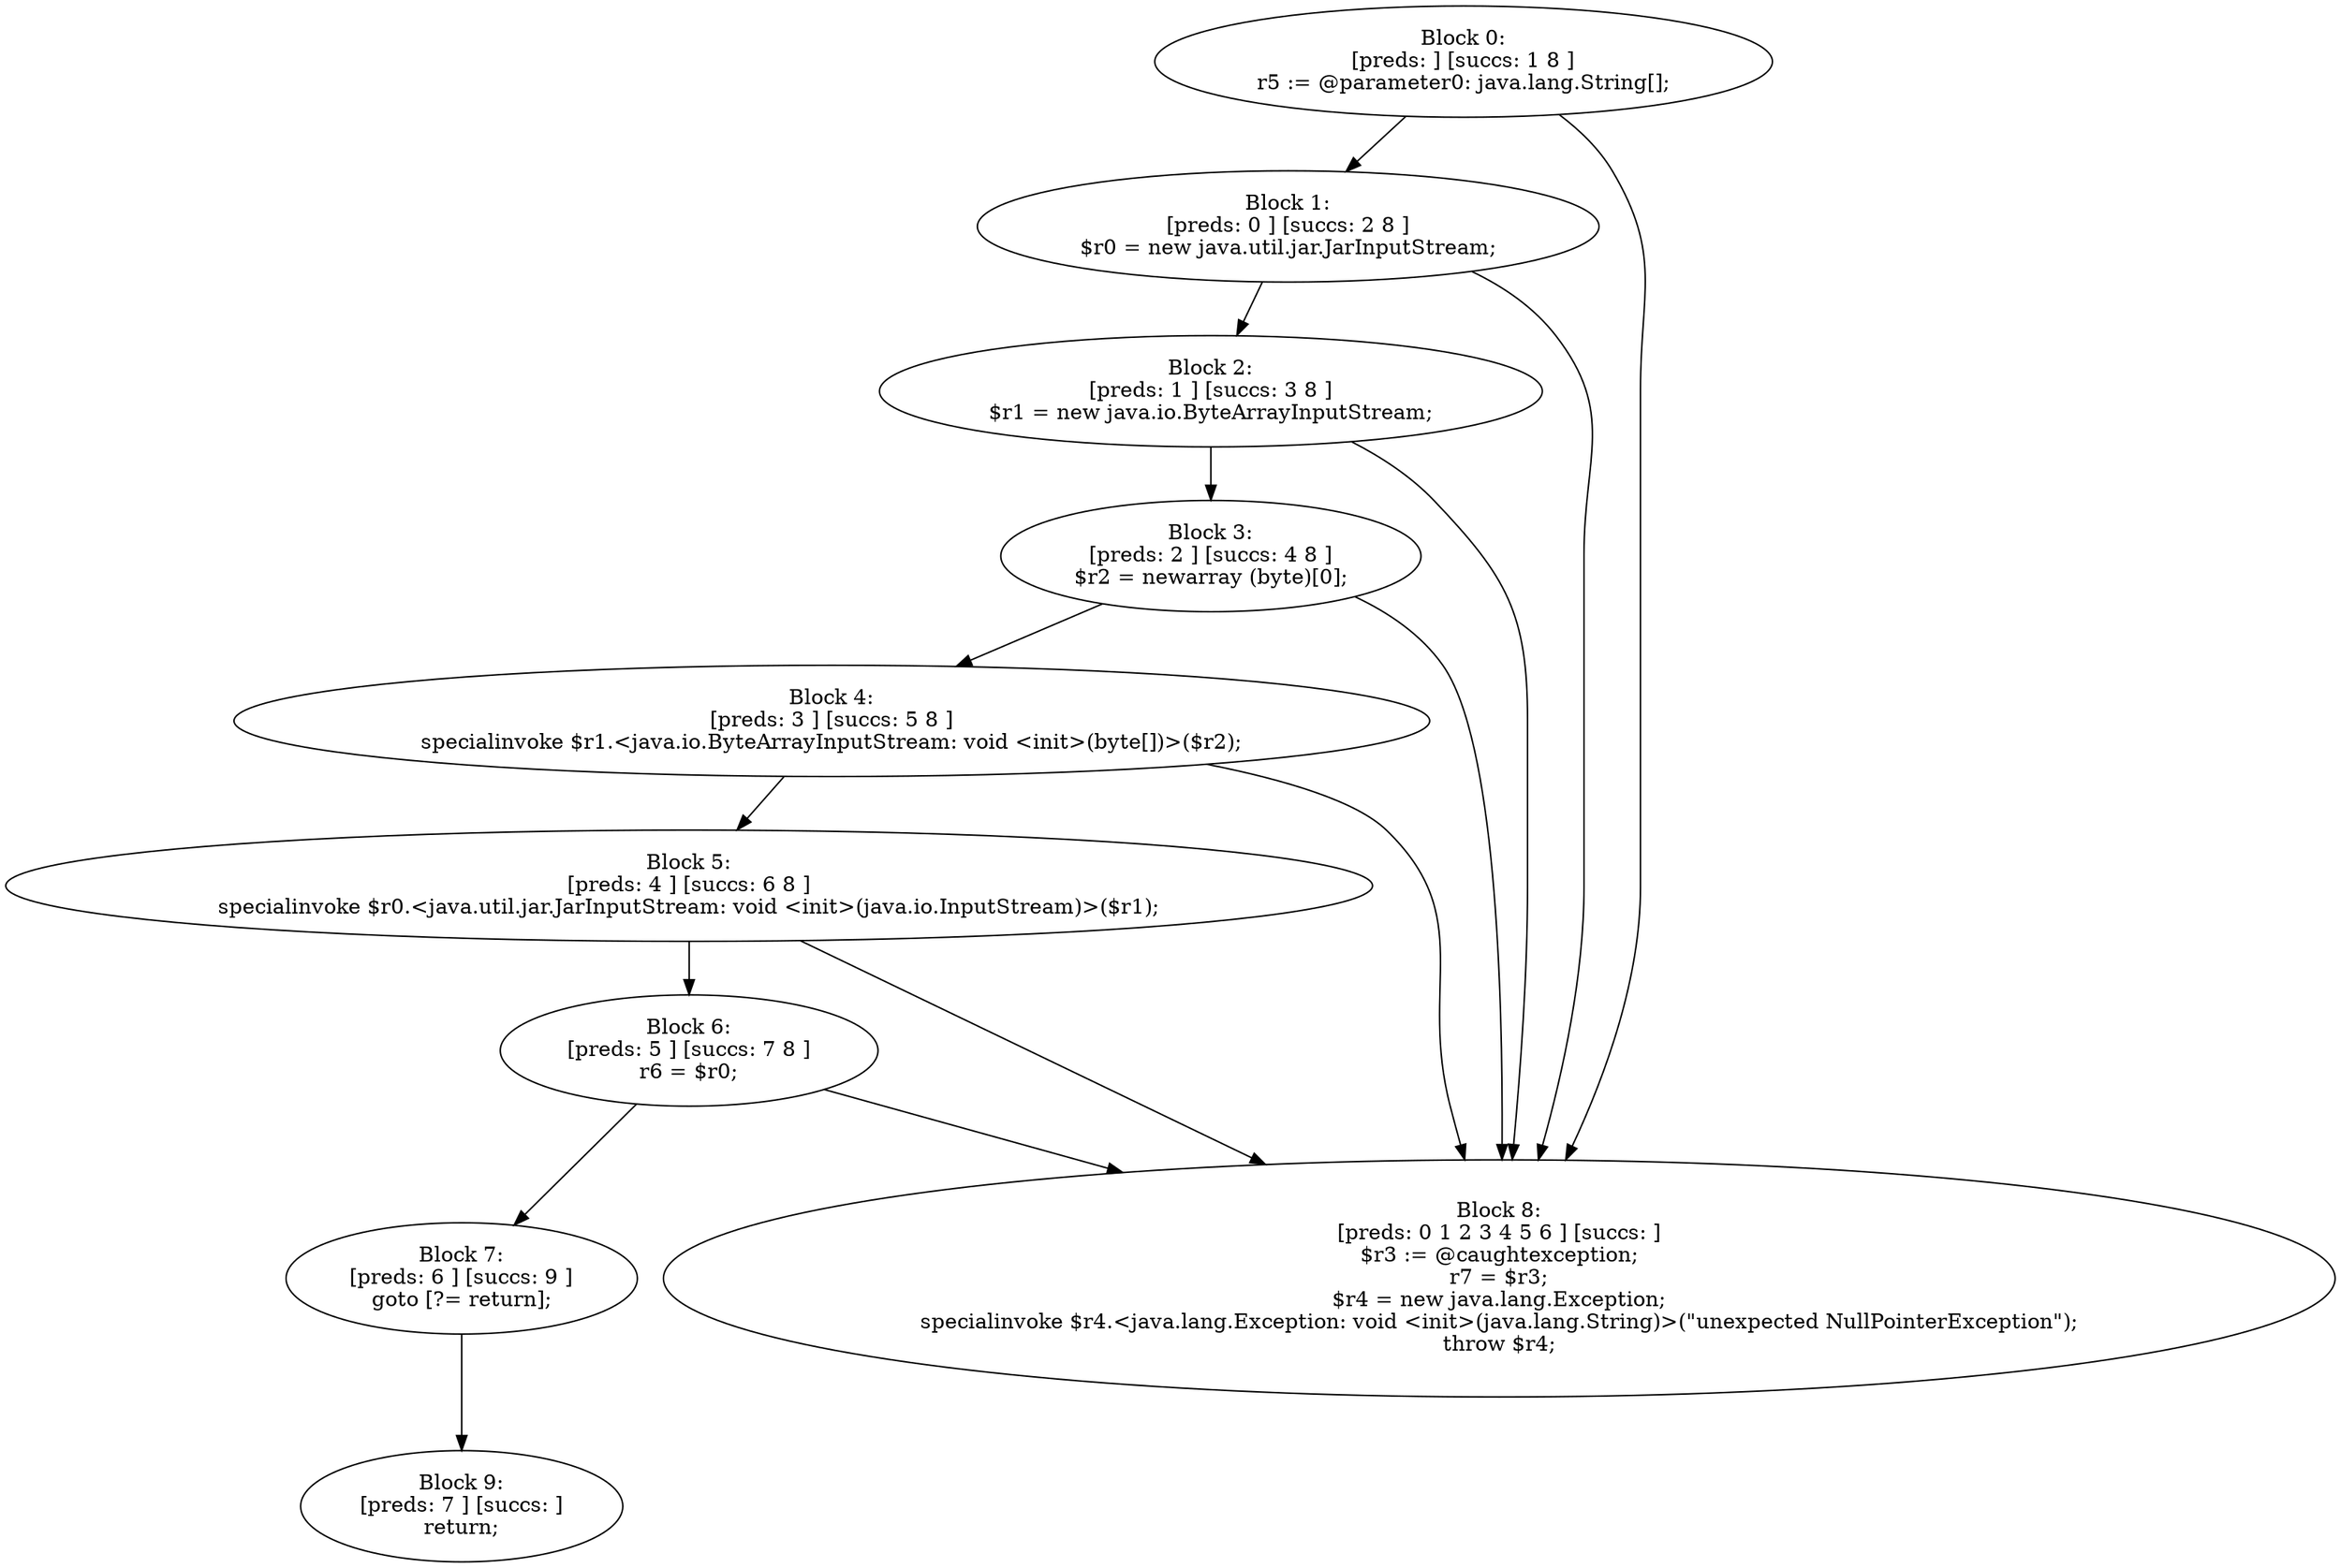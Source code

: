 digraph "unitGraph" {
    "Block 0:
[preds: ] [succs: 1 8 ]
r5 := @parameter0: java.lang.String[];
"
    "Block 1:
[preds: 0 ] [succs: 2 8 ]
$r0 = new java.util.jar.JarInputStream;
"
    "Block 2:
[preds: 1 ] [succs: 3 8 ]
$r1 = new java.io.ByteArrayInputStream;
"
    "Block 3:
[preds: 2 ] [succs: 4 8 ]
$r2 = newarray (byte)[0];
"
    "Block 4:
[preds: 3 ] [succs: 5 8 ]
specialinvoke $r1.<java.io.ByteArrayInputStream: void <init>(byte[])>($r2);
"
    "Block 5:
[preds: 4 ] [succs: 6 8 ]
specialinvoke $r0.<java.util.jar.JarInputStream: void <init>(java.io.InputStream)>($r1);
"
    "Block 6:
[preds: 5 ] [succs: 7 8 ]
r6 = $r0;
"
    "Block 7:
[preds: 6 ] [succs: 9 ]
goto [?= return];
"
    "Block 8:
[preds: 0 1 2 3 4 5 6 ] [succs: ]
$r3 := @caughtexception;
r7 = $r3;
$r4 = new java.lang.Exception;
specialinvoke $r4.<java.lang.Exception: void <init>(java.lang.String)>(\"unexpected NullPointerException\");
throw $r4;
"
    "Block 9:
[preds: 7 ] [succs: ]
return;
"
    "Block 0:
[preds: ] [succs: 1 8 ]
r5 := @parameter0: java.lang.String[];
"->"Block 1:
[preds: 0 ] [succs: 2 8 ]
$r0 = new java.util.jar.JarInputStream;
";
    "Block 0:
[preds: ] [succs: 1 8 ]
r5 := @parameter0: java.lang.String[];
"->"Block 8:
[preds: 0 1 2 3 4 5 6 ] [succs: ]
$r3 := @caughtexception;
r7 = $r3;
$r4 = new java.lang.Exception;
specialinvoke $r4.<java.lang.Exception: void <init>(java.lang.String)>(\"unexpected NullPointerException\");
throw $r4;
";
    "Block 1:
[preds: 0 ] [succs: 2 8 ]
$r0 = new java.util.jar.JarInputStream;
"->"Block 2:
[preds: 1 ] [succs: 3 8 ]
$r1 = new java.io.ByteArrayInputStream;
";
    "Block 1:
[preds: 0 ] [succs: 2 8 ]
$r0 = new java.util.jar.JarInputStream;
"->"Block 8:
[preds: 0 1 2 3 4 5 6 ] [succs: ]
$r3 := @caughtexception;
r7 = $r3;
$r4 = new java.lang.Exception;
specialinvoke $r4.<java.lang.Exception: void <init>(java.lang.String)>(\"unexpected NullPointerException\");
throw $r4;
";
    "Block 2:
[preds: 1 ] [succs: 3 8 ]
$r1 = new java.io.ByteArrayInputStream;
"->"Block 3:
[preds: 2 ] [succs: 4 8 ]
$r2 = newarray (byte)[0];
";
    "Block 2:
[preds: 1 ] [succs: 3 8 ]
$r1 = new java.io.ByteArrayInputStream;
"->"Block 8:
[preds: 0 1 2 3 4 5 6 ] [succs: ]
$r3 := @caughtexception;
r7 = $r3;
$r4 = new java.lang.Exception;
specialinvoke $r4.<java.lang.Exception: void <init>(java.lang.String)>(\"unexpected NullPointerException\");
throw $r4;
";
    "Block 3:
[preds: 2 ] [succs: 4 8 ]
$r2 = newarray (byte)[0];
"->"Block 4:
[preds: 3 ] [succs: 5 8 ]
specialinvoke $r1.<java.io.ByteArrayInputStream: void <init>(byte[])>($r2);
";
    "Block 3:
[preds: 2 ] [succs: 4 8 ]
$r2 = newarray (byte)[0];
"->"Block 8:
[preds: 0 1 2 3 4 5 6 ] [succs: ]
$r3 := @caughtexception;
r7 = $r3;
$r4 = new java.lang.Exception;
specialinvoke $r4.<java.lang.Exception: void <init>(java.lang.String)>(\"unexpected NullPointerException\");
throw $r4;
";
    "Block 4:
[preds: 3 ] [succs: 5 8 ]
specialinvoke $r1.<java.io.ByteArrayInputStream: void <init>(byte[])>($r2);
"->"Block 5:
[preds: 4 ] [succs: 6 8 ]
specialinvoke $r0.<java.util.jar.JarInputStream: void <init>(java.io.InputStream)>($r1);
";
    "Block 4:
[preds: 3 ] [succs: 5 8 ]
specialinvoke $r1.<java.io.ByteArrayInputStream: void <init>(byte[])>($r2);
"->"Block 8:
[preds: 0 1 2 3 4 5 6 ] [succs: ]
$r3 := @caughtexception;
r7 = $r3;
$r4 = new java.lang.Exception;
specialinvoke $r4.<java.lang.Exception: void <init>(java.lang.String)>(\"unexpected NullPointerException\");
throw $r4;
";
    "Block 5:
[preds: 4 ] [succs: 6 8 ]
specialinvoke $r0.<java.util.jar.JarInputStream: void <init>(java.io.InputStream)>($r1);
"->"Block 6:
[preds: 5 ] [succs: 7 8 ]
r6 = $r0;
";
    "Block 5:
[preds: 4 ] [succs: 6 8 ]
specialinvoke $r0.<java.util.jar.JarInputStream: void <init>(java.io.InputStream)>($r1);
"->"Block 8:
[preds: 0 1 2 3 4 5 6 ] [succs: ]
$r3 := @caughtexception;
r7 = $r3;
$r4 = new java.lang.Exception;
specialinvoke $r4.<java.lang.Exception: void <init>(java.lang.String)>(\"unexpected NullPointerException\");
throw $r4;
";
    "Block 6:
[preds: 5 ] [succs: 7 8 ]
r6 = $r0;
"->"Block 7:
[preds: 6 ] [succs: 9 ]
goto [?= return];
";
    "Block 6:
[preds: 5 ] [succs: 7 8 ]
r6 = $r0;
"->"Block 8:
[preds: 0 1 2 3 4 5 6 ] [succs: ]
$r3 := @caughtexception;
r7 = $r3;
$r4 = new java.lang.Exception;
specialinvoke $r4.<java.lang.Exception: void <init>(java.lang.String)>(\"unexpected NullPointerException\");
throw $r4;
";
    "Block 7:
[preds: 6 ] [succs: 9 ]
goto [?= return];
"->"Block 9:
[preds: 7 ] [succs: ]
return;
";
}
